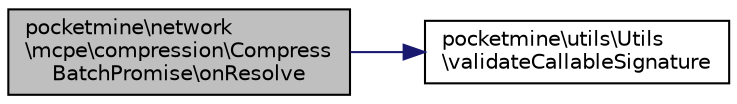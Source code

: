 digraph "pocketmine\network\mcpe\compression\CompressBatchPromise\onResolve"
{
 // INTERACTIVE_SVG=YES
 // LATEX_PDF_SIZE
  edge [fontname="Helvetica",fontsize="10",labelfontname="Helvetica",labelfontsize="10"];
  node [fontname="Helvetica",fontsize="10",shape=record];
  rankdir="LR";
  Node1 [label="pocketmine\\network\l\\mcpe\\compression\\Compress\lBatchPromise\\onResolve",height=0.2,width=0.4,color="black", fillcolor="grey75", style="filled", fontcolor="black",tooltip=" "];
  Node1 -> Node2 [color="midnightblue",fontsize="10",style="solid",fontname="Helvetica"];
  Node2 [label="pocketmine\\utils\\Utils\l\\validateCallableSignature",height=0.2,width=0.4,color="black", fillcolor="white", style="filled",URL="$dc/d1a/classpocketmine_1_1utils_1_1_utils.html#a496f1c43cf987c01fa66621672465bd1",tooltip=" "];
}
